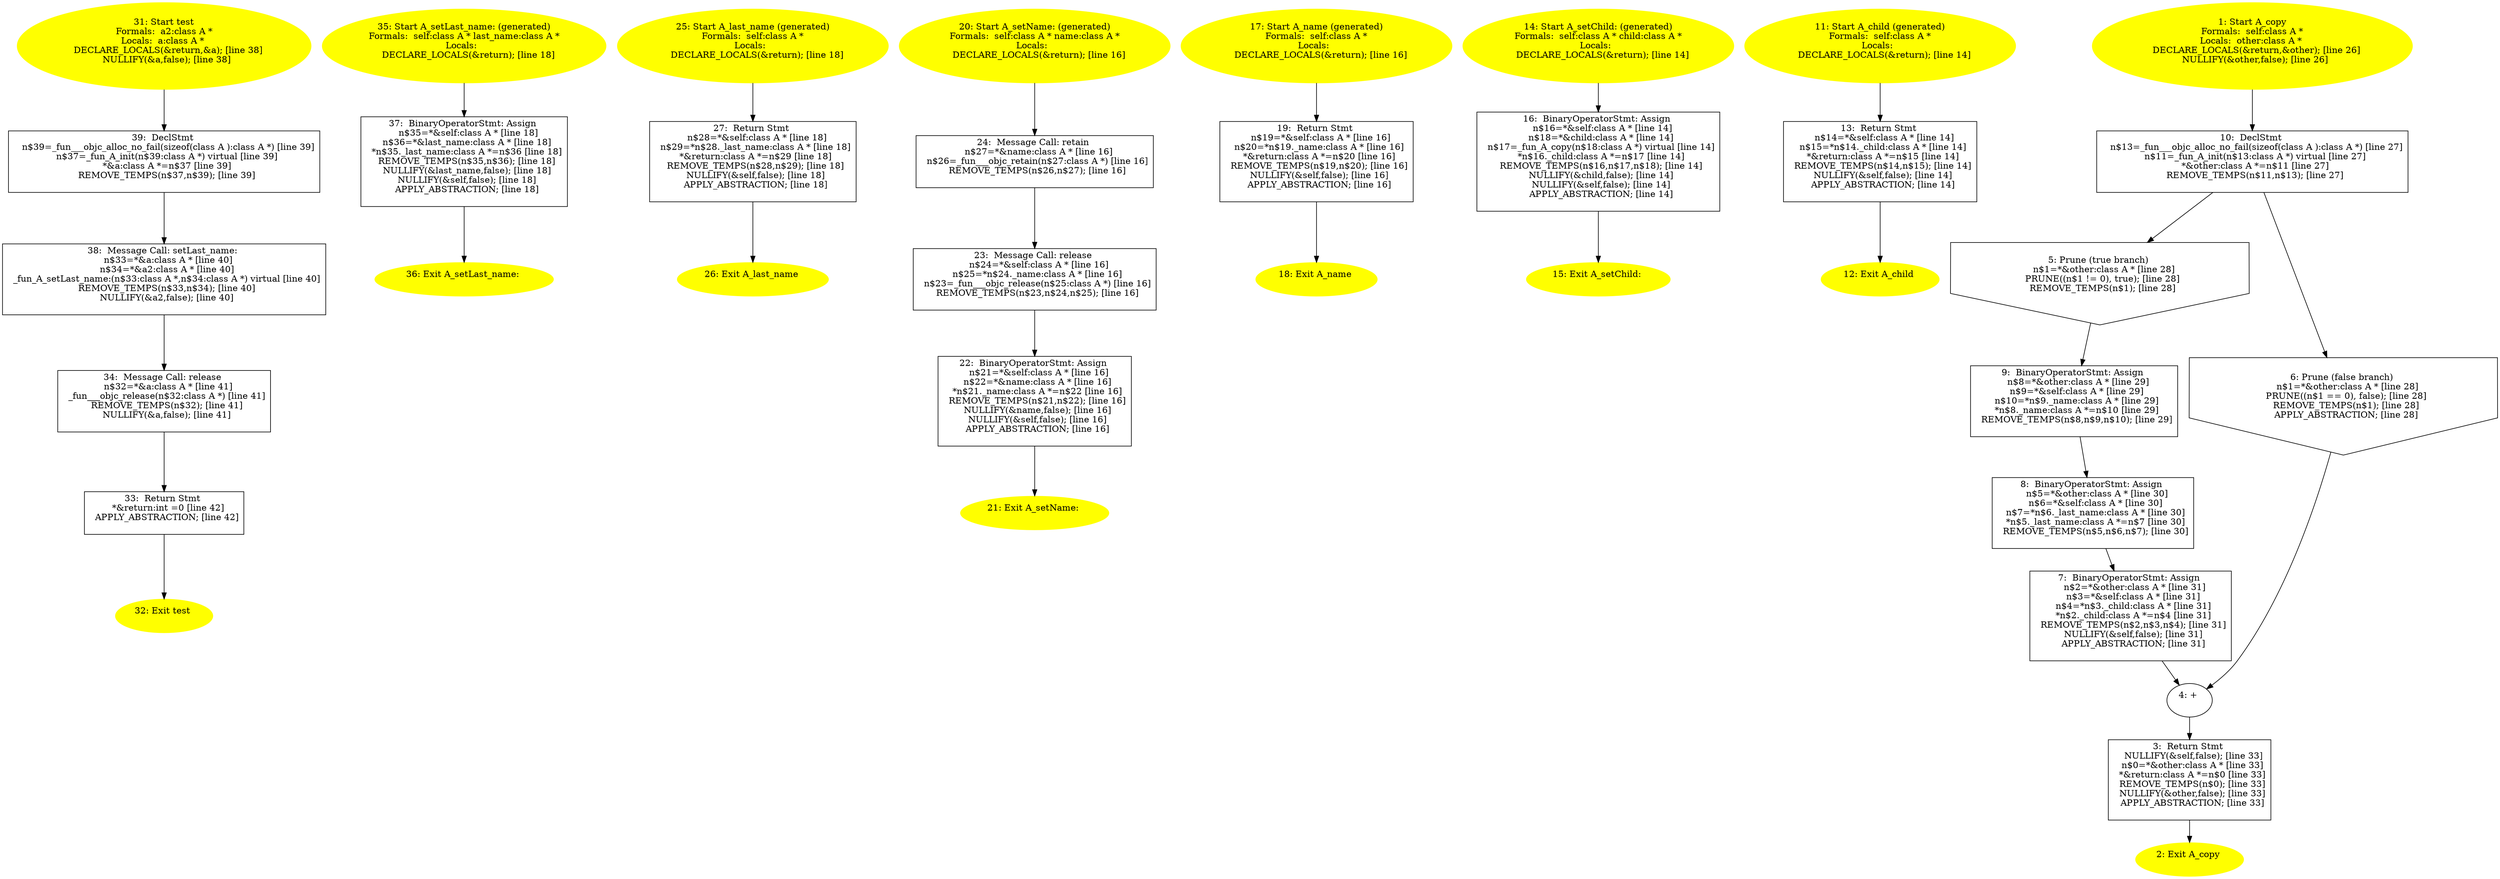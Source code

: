 digraph iCFG {
39 [label="39:  DeclStmt \n   n$39=_fun___objc_alloc_no_fail(sizeof(class A ):class A *) [line 39]\n  n$37=_fun_A_init(n$39:class A *) virtual [line 39]\n  *&a:class A *=n$37 [line 39]\n  REMOVE_TEMPS(n$37,n$39); [line 39]\n " shape="box"]
	

	 39 -> 38 ;
38 [label="38:  Message Call: setLast_name: \n   n$33=*&a:class A * [line 40]\n  n$34=*&a2:class A * [line 40]\n  _fun_A_setLast_name:(n$33:class A *,n$34:class A *) virtual [line 40]\n  REMOVE_TEMPS(n$33,n$34); [line 40]\n  NULLIFY(&a2,false); [line 40]\n " shape="box"]
	

	 38 -> 34 ;
37 [label="37:  BinaryOperatorStmt: Assign \n   n$35=*&self:class A * [line 18]\n  n$36=*&last_name:class A * [line 18]\n  *n$35._last_name:class A *=n$36 [line 18]\n  REMOVE_TEMPS(n$35,n$36); [line 18]\n  NULLIFY(&last_name,false); [line 18]\n  NULLIFY(&self,false); [line 18]\n  APPLY_ABSTRACTION; [line 18]\n " shape="box"]
	

	 37 -> 36 ;
36 [label="36: Exit A_setLast_name: \n  " color=yellow style=filled]
	

35 [label="35: Start A_setLast_name: (generated)\nFormals:  self:class A * last_name:class A *\nLocals:  \n   DECLARE_LOCALS(&return); [line 18]\n " color=yellow style=filled]
	

	 35 -> 37 ;
34 [label="34:  Message Call: release \n   n$32=*&a:class A * [line 41]\n  _fun___objc_release(n$32:class A *) [line 41]\n  REMOVE_TEMPS(n$32); [line 41]\n  NULLIFY(&a,false); [line 41]\n " shape="box"]
	

	 34 -> 33 ;
33 [label="33:  Return Stmt \n   *&return:int =0 [line 42]\n  APPLY_ABSTRACTION; [line 42]\n " shape="box"]
	

	 33 -> 32 ;
32 [label="32: Exit test \n  " color=yellow style=filled]
	

31 [label="31: Start test\nFormals:  a2:class A *\nLocals:  a:class A * \n   DECLARE_LOCALS(&return,&a); [line 38]\n  NULLIFY(&a,false); [line 38]\n " color=yellow style=filled]
	

	 31 -> 39 ;
27 [label="27:  Return Stmt \n   n$28=*&self:class A * [line 18]\n  n$29=*n$28._last_name:class A * [line 18]\n  *&return:class A *=n$29 [line 18]\n  REMOVE_TEMPS(n$28,n$29); [line 18]\n  NULLIFY(&self,false); [line 18]\n  APPLY_ABSTRACTION; [line 18]\n " shape="box"]
	

	 27 -> 26 ;
26 [label="26: Exit A_last_name \n  " color=yellow style=filled]
	

25 [label="25: Start A_last_name (generated)\nFormals:  self:class A *\nLocals:  \n   DECLARE_LOCALS(&return); [line 18]\n " color=yellow style=filled]
	

	 25 -> 27 ;
24 [label="24:  Message Call: retain \n   n$27=*&name:class A * [line 16]\n  n$26=_fun___objc_retain(n$27:class A *) [line 16]\n  REMOVE_TEMPS(n$26,n$27); [line 16]\n " shape="box"]
	

	 24 -> 23 ;
23 [label="23:  Message Call: release \n   n$24=*&self:class A * [line 16]\n  n$25=*n$24._name:class A * [line 16]\n  n$23=_fun___objc_release(n$25:class A *) [line 16]\n  REMOVE_TEMPS(n$23,n$24,n$25); [line 16]\n " shape="box"]
	

	 23 -> 22 ;
22 [label="22:  BinaryOperatorStmt: Assign \n   n$21=*&self:class A * [line 16]\n  n$22=*&name:class A * [line 16]\n  *n$21._name:class A *=n$22 [line 16]\n  REMOVE_TEMPS(n$21,n$22); [line 16]\n  NULLIFY(&name,false); [line 16]\n  NULLIFY(&self,false); [line 16]\n  APPLY_ABSTRACTION; [line 16]\n " shape="box"]
	

	 22 -> 21 ;
21 [label="21: Exit A_setName: \n  " color=yellow style=filled]
	

20 [label="20: Start A_setName: (generated)\nFormals:  self:class A * name:class A *\nLocals:  \n   DECLARE_LOCALS(&return); [line 16]\n " color=yellow style=filled]
	

	 20 -> 24 ;
19 [label="19:  Return Stmt \n   n$19=*&self:class A * [line 16]\n  n$20=*n$19._name:class A * [line 16]\n  *&return:class A *=n$20 [line 16]\n  REMOVE_TEMPS(n$19,n$20); [line 16]\n  NULLIFY(&self,false); [line 16]\n  APPLY_ABSTRACTION; [line 16]\n " shape="box"]
	

	 19 -> 18 ;
18 [label="18: Exit A_name \n  " color=yellow style=filled]
	

17 [label="17: Start A_name (generated)\nFormals:  self:class A *\nLocals:  \n   DECLARE_LOCALS(&return); [line 16]\n " color=yellow style=filled]
	

	 17 -> 19 ;
16 [label="16:  BinaryOperatorStmt: Assign \n   n$16=*&self:class A * [line 14]\n  n$18=*&child:class A * [line 14]\n  n$17=_fun_A_copy(n$18:class A *) virtual [line 14]\n  *n$16._child:class A *=n$17 [line 14]\n  REMOVE_TEMPS(n$16,n$17,n$18); [line 14]\n  NULLIFY(&child,false); [line 14]\n  NULLIFY(&self,false); [line 14]\n  APPLY_ABSTRACTION; [line 14]\n " shape="box"]
	

	 16 -> 15 ;
15 [label="15: Exit A_setChild: \n  " color=yellow style=filled]
	

14 [label="14: Start A_setChild: (generated)\nFormals:  self:class A * child:class A *\nLocals:  \n   DECLARE_LOCALS(&return); [line 14]\n " color=yellow style=filled]
	

	 14 -> 16 ;
13 [label="13:  Return Stmt \n   n$14=*&self:class A * [line 14]\n  n$15=*n$14._child:class A * [line 14]\n  *&return:class A *=n$15 [line 14]\n  REMOVE_TEMPS(n$14,n$15); [line 14]\n  NULLIFY(&self,false); [line 14]\n  APPLY_ABSTRACTION; [line 14]\n " shape="box"]
	

	 13 -> 12 ;
12 [label="12: Exit A_child \n  " color=yellow style=filled]
	

11 [label="11: Start A_child (generated)\nFormals:  self:class A *\nLocals:  \n   DECLARE_LOCALS(&return); [line 14]\n " color=yellow style=filled]
	

	 11 -> 13 ;
10 [label="10:  DeclStmt \n   n$13=_fun___objc_alloc_no_fail(sizeof(class A ):class A *) [line 27]\n  n$11=_fun_A_init(n$13:class A *) virtual [line 27]\n  *&other:class A *=n$11 [line 27]\n  REMOVE_TEMPS(n$11,n$13); [line 27]\n " shape="box"]
	

	 10 -> 5 ;
	 10 -> 6 ;
9 [label="9:  BinaryOperatorStmt: Assign \n   n$8=*&other:class A * [line 29]\n  n$9=*&self:class A * [line 29]\n  n$10=*n$9._name:class A * [line 29]\n  *n$8._name:class A *=n$10 [line 29]\n  REMOVE_TEMPS(n$8,n$9,n$10); [line 29]\n " shape="box"]
	

	 9 -> 8 ;
8 [label="8:  BinaryOperatorStmt: Assign \n   n$5=*&other:class A * [line 30]\n  n$6=*&self:class A * [line 30]\n  n$7=*n$6._last_name:class A * [line 30]\n  *n$5._last_name:class A *=n$7 [line 30]\n  REMOVE_TEMPS(n$5,n$6,n$7); [line 30]\n " shape="box"]
	

	 8 -> 7 ;
7 [label="7:  BinaryOperatorStmt: Assign \n   n$2=*&other:class A * [line 31]\n  n$3=*&self:class A * [line 31]\n  n$4=*n$3._child:class A * [line 31]\n  *n$2._child:class A *=n$4 [line 31]\n  REMOVE_TEMPS(n$2,n$3,n$4); [line 31]\n  NULLIFY(&self,false); [line 31]\n  APPLY_ABSTRACTION; [line 31]\n " shape="box"]
	

	 7 -> 4 ;
6 [label="6: Prune (false branch) \n   n$1=*&other:class A * [line 28]\n  PRUNE((n$1 == 0), false); [line 28]\n  REMOVE_TEMPS(n$1); [line 28]\n  APPLY_ABSTRACTION; [line 28]\n " shape="invhouse"]
	

	 6 -> 4 ;
5 [label="5: Prune (true branch) \n   n$1=*&other:class A * [line 28]\n  PRUNE((n$1 != 0), true); [line 28]\n  REMOVE_TEMPS(n$1); [line 28]\n " shape="invhouse"]
	

	 5 -> 9 ;
4 [label="4: + \n  " ]
	

	 4 -> 3 ;
3 [label="3:  Return Stmt \n   NULLIFY(&self,false); [line 33]\n  n$0=*&other:class A * [line 33]\n  *&return:class A *=n$0 [line 33]\n  REMOVE_TEMPS(n$0); [line 33]\n  NULLIFY(&other,false); [line 33]\n  APPLY_ABSTRACTION; [line 33]\n " shape="box"]
	

	 3 -> 2 ;
2 [label="2: Exit A_copy \n  " color=yellow style=filled]
	

1 [label="1: Start A_copy\nFormals:  self:class A *\nLocals:  other:class A * \n   DECLARE_LOCALS(&return,&other); [line 26]\n  NULLIFY(&other,false); [line 26]\n " color=yellow style=filled]
	

	 1 -> 10 ;
}
